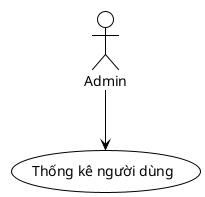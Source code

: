 @startuml UC034-Thong-Ke-User
!theme plain

actor Admin
usecase "Thống kê người dùng" as UC034

Admin --> UC034

@enduml
